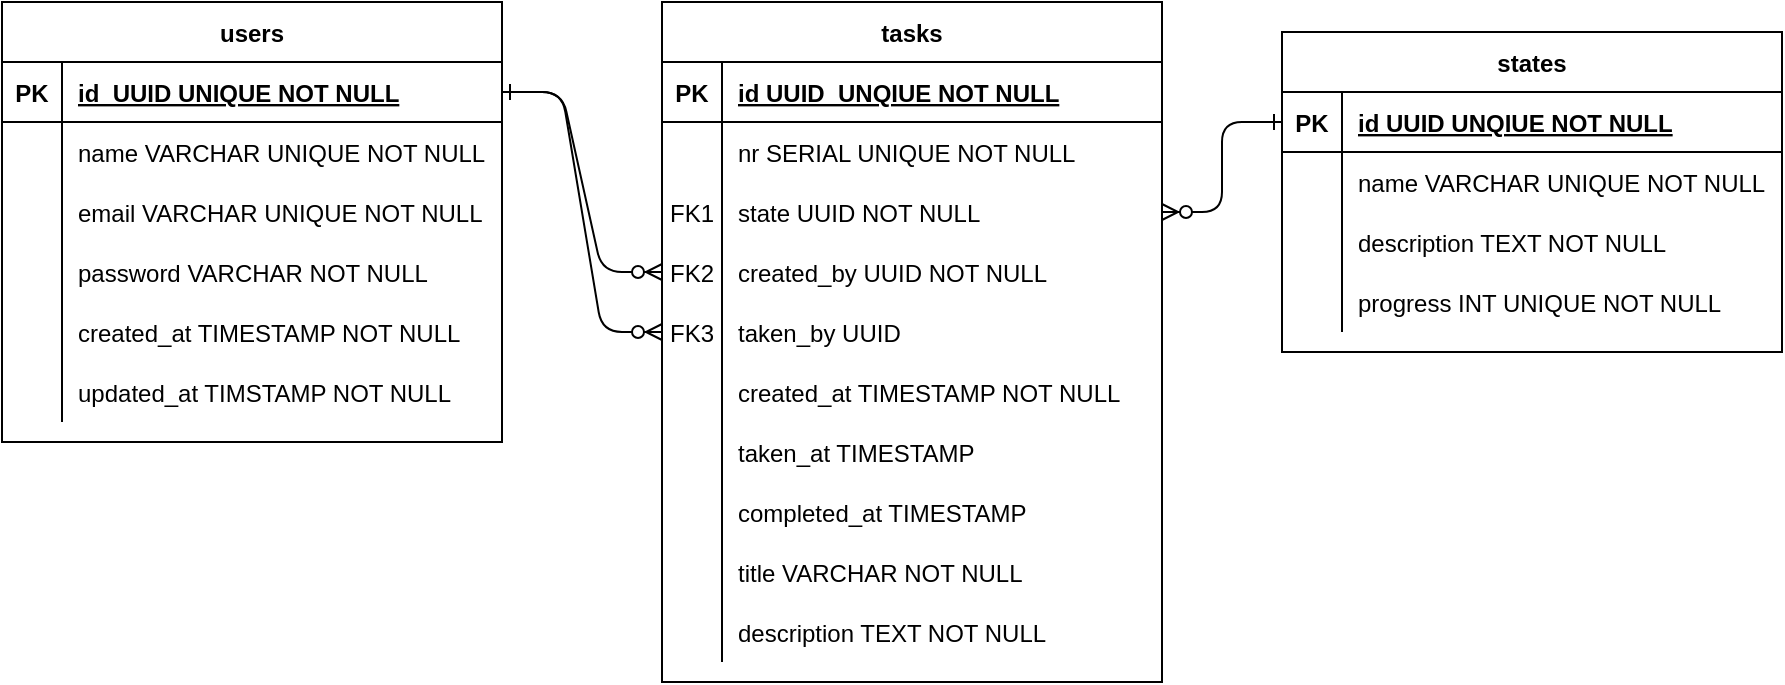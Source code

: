 <mxfile version="16.5.1" type="device"><diagram id="C5RBs43oDa-KdzZeNtuy" name="Page-1"><mxGraphModel dx="1422" dy="876" grid="1" gridSize="10" guides="1" tooltips="1" connect="1" arrows="1" fold="1" page="1" pageScale="1" pageWidth="827" pageHeight="1169" math="0" shadow="0"><root><mxCell id="WIyWlLk6GJQsqaUBKTNV-0"/><mxCell id="WIyWlLk6GJQsqaUBKTNV-1" parent="WIyWlLk6GJQsqaUBKTNV-0"/><mxCell id="Ol0mqQ1fKUnskL541NvD-22" value="" style="edgeStyle=entityRelationEdgeStyle;endArrow=ERzeroToMany;startArrow=ERone;endFill=1;startFill=0;" parent="WIyWlLk6GJQsqaUBKTNV-1" source="Ol0mqQ1fKUnskL541NvD-45" target="Ol0mqQ1fKUnskL541NvD-28" edge="1"><mxGeometry width="100" height="100" relative="1" as="geometry"><mxPoint x="280" y="800" as="sourcePoint"/><mxPoint x="380" y="700" as="targetPoint"/></mxGeometry></mxCell><mxCell id="Ol0mqQ1fKUnskL541NvD-24" value="tasks" style="shape=table;startSize=30;container=1;collapsible=1;childLayout=tableLayout;fixedRows=1;rowLines=0;fontStyle=1;align=center;resizeLast=1;" parent="WIyWlLk6GJQsqaUBKTNV-1" vertex="1"><mxGeometry x="390" y="200" width="250" height="340" as="geometry"/></mxCell><mxCell id="Ol0mqQ1fKUnskL541NvD-25" value="" style="shape=partialRectangle;collapsible=0;dropTarget=0;pointerEvents=0;fillColor=none;points=[[0,0.5],[1,0.5]];portConstraint=eastwest;top=0;left=0;right=0;bottom=1;" parent="Ol0mqQ1fKUnskL541NvD-24" vertex="1"><mxGeometry y="30" width="250" height="30" as="geometry"/></mxCell><mxCell id="Ol0mqQ1fKUnskL541NvD-26" value="PK" style="shape=partialRectangle;overflow=hidden;connectable=0;fillColor=none;top=0;left=0;bottom=0;right=0;fontStyle=1;" parent="Ol0mqQ1fKUnskL541NvD-25" vertex="1"><mxGeometry width="30" height="30" as="geometry"><mxRectangle width="30" height="30" as="alternateBounds"/></mxGeometry></mxCell><mxCell id="Ol0mqQ1fKUnskL541NvD-27" value="id UUID  UNQIUE NOT NULL " style="shape=partialRectangle;overflow=hidden;connectable=0;fillColor=none;top=0;left=0;bottom=0;right=0;align=left;spacingLeft=6;fontStyle=5;" parent="Ol0mqQ1fKUnskL541NvD-25" vertex="1"><mxGeometry x="30" width="220" height="30" as="geometry"><mxRectangle width="220" height="30" as="alternateBounds"/></mxGeometry></mxCell><mxCell id="i3hv25-xSeQtUNzR8G8K-0" style="shape=partialRectangle;collapsible=0;dropTarget=0;pointerEvents=0;fillColor=none;points=[[0,0.5],[1,0.5]];portConstraint=eastwest;top=0;left=0;right=0;bottom=0;" vertex="1" parent="Ol0mqQ1fKUnskL541NvD-24"><mxGeometry y="60" width="250" height="30" as="geometry"/></mxCell><mxCell id="i3hv25-xSeQtUNzR8G8K-1" style="shape=partialRectangle;overflow=hidden;connectable=0;fillColor=none;top=0;left=0;bottom=0;right=0;" vertex="1" parent="i3hv25-xSeQtUNzR8G8K-0"><mxGeometry width="30" height="30" as="geometry"><mxRectangle width="30" height="30" as="alternateBounds"/></mxGeometry></mxCell><mxCell id="i3hv25-xSeQtUNzR8G8K-2" value="nr SERIAL UNIQUE NOT NULL" style="shape=partialRectangle;overflow=hidden;connectable=0;fillColor=none;top=0;left=0;bottom=0;right=0;align=left;spacingLeft=6;" vertex="1" parent="i3hv25-xSeQtUNzR8G8K-0"><mxGeometry x="30" width="220" height="30" as="geometry"><mxRectangle width="220" height="30" as="alternateBounds"/></mxGeometry></mxCell><mxCell id="Ol0mqQ1fKUnskL541NvD-88" style="shape=partialRectangle;collapsible=0;dropTarget=0;pointerEvents=0;fillColor=none;points=[[0,0.5],[1,0.5]];portConstraint=eastwest;top=0;left=0;right=0;bottom=0;" parent="Ol0mqQ1fKUnskL541NvD-24" vertex="1"><mxGeometry y="90" width="250" height="30" as="geometry"/></mxCell><mxCell id="Ol0mqQ1fKUnskL541NvD-89" value="FK1" style="shape=partialRectangle;overflow=hidden;connectable=0;fillColor=none;top=0;left=0;bottom=0;right=0;" parent="Ol0mqQ1fKUnskL541NvD-88" vertex="1"><mxGeometry width="30" height="30" as="geometry"><mxRectangle width="30" height="30" as="alternateBounds"/></mxGeometry></mxCell><mxCell id="Ol0mqQ1fKUnskL541NvD-90" value="state UUID NOT NULL" style="shape=partialRectangle;overflow=hidden;connectable=0;fillColor=none;top=0;left=0;bottom=0;right=0;align=left;spacingLeft=6;" parent="Ol0mqQ1fKUnskL541NvD-88" vertex="1"><mxGeometry x="30" width="220" height="30" as="geometry"><mxRectangle width="220" height="30" as="alternateBounds"/></mxGeometry></mxCell><mxCell id="Ol0mqQ1fKUnskL541NvD-28" value="" style="shape=partialRectangle;collapsible=0;dropTarget=0;pointerEvents=0;fillColor=none;points=[[0,0.5],[1,0.5]];portConstraint=eastwest;top=0;left=0;right=0;bottom=0;" parent="Ol0mqQ1fKUnskL541NvD-24" vertex="1"><mxGeometry y="120" width="250" height="30" as="geometry"/></mxCell><mxCell id="Ol0mqQ1fKUnskL541NvD-29" value="FK2" style="shape=partialRectangle;overflow=hidden;connectable=0;fillColor=none;top=0;left=0;bottom=0;right=0;" parent="Ol0mqQ1fKUnskL541NvD-28" vertex="1"><mxGeometry width="30" height="30" as="geometry"><mxRectangle width="30" height="30" as="alternateBounds"/></mxGeometry></mxCell><mxCell id="Ol0mqQ1fKUnskL541NvD-30" value="created_by UUID NOT NULL" style="shape=partialRectangle;overflow=hidden;connectable=0;fillColor=none;top=0;left=0;bottom=0;right=0;align=left;spacingLeft=6;" parent="Ol0mqQ1fKUnskL541NvD-28" vertex="1"><mxGeometry x="30" width="220" height="30" as="geometry"><mxRectangle width="220" height="30" as="alternateBounds"/></mxGeometry></mxCell><mxCell id="Ol0mqQ1fKUnskL541NvD-31" value="" style="shape=partialRectangle;collapsible=0;dropTarget=0;pointerEvents=0;fillColor=none;points=[[0,0.5],[1,0.5]];portConstraint=eastwest;top=0;left=0;right=0;bottom=0;" parent="Ol0mqQ1fKUnskL541NvD-24" vertex="1"><mxGeometry y="150" width="250" height="30" as="geometry"/></mxCell><mxCell id="Ol0mqQ1fKUnskL541NvD-32" value="FK3" style="shape=partialRectangle;overflow=hidden;connectable=0;fillColor=none;top=0;left=0;bottom=0;right=0;" parent="Ol0mqQ1fKUnskL541NvD-31" vertex="1"><mxGeometry width="30" height="30" as="geometry"><mxRectangle width="30" height="30" as="alternateBounds"/></mxGeometry></mxCell><mxCell id="Ol0mqQ1fKUnskL541NvD-33" value="taken_by UUID" style="shape=partialRectangle;overflow=hidden;connectable=0;fillColor=none;top=0;left=0;bottom=0;right=0;align=left;spacingLeft=6;" parent="Ol0mqQ1fKUnskL541NvD-31" vertex="1"><mxGeometry x="30" width="220" height="30" as="geometry"><mxRectangle width="220" height="30" as="alternateBounds"/></mxGeometry></mxCell><mxCell id="Ol0mqQ1fKUnskL541NvD-73" style="shape=partialRectangle;collapsible=0;dropTarget=0;pointerEvents=0;fillColor=none;points=[[0,0.5],[1,0.5]];portConstraint=eastwest;top=0;left=0;right=0;bottom=0;" parent="Ol0mqQ1fKUnskL541NvD-24" vertex="1"><mxGeometry y="180" width="250" height="30" as="geometry"/></mxCell><mxCell id="Ol0mqQ1fKUnskL541NvD-74" style="shape=partialRectangle;overflow=hidden;connectable=0;fillColor=none;top=0;left=0;bottom=0;right=0;" parent="Ol0mqQ1fKUnskL541NvD-73" vertex="1"><mxGeometry width="30" height="30" as="geometry"><mxRectangle width="30" height="30" as="alternateBounds"/></mxGeometry></mxCell><mxCell id="Ol0mqQ1fKUnskL541NvD-75" value="created_at TIMESTAMP NOT NULL" style="shape=partialRectangle;overflow=hidden;connectable=0;fillColor=none;top=0;left=0;bottom=0;right=0;align=left;spacingLeft=6;" parent="Ol0mqQ1fKUnskL541NvD-73" vertex="1"><mxGeometry x="30" width="220" height="30" as="geometry"><mxRectangle width="220" height="30" as="alternateBounds"/></mxGeometry></mxCell><mxCell id="Ol0mqQ1fKUnskL541NvD-70" style="shape=partialRectangle;collapsible=0;dropTarget=0;pointerEvents=0;fillColor=none;points=[[0,0.5],[1,0.5]];portConstraint=eastwest;top=0;left=0;right=0;bottom=0;" parent="Ol0mqQ1fKUnskL541NvD-24" vertex="1"><mxGeometry y="210" width="250" height="30" as="geometry"/></mxCell><mxCell id="Ol0mqQ1fKUnskL541NvD-71" style="shape=partialRectangle;overflow=hidden;connectable=0;fillColor=none;top=0;left=0;bottom=0;right=0;" parent="Ol0mqQ1fKUnskL541NvD-70" vertex="1"><mxGeometry width="30" height="30" as="geometry"><mxRectangle width="30" height="30" as="alternateBounds"/></mxGeometry></mxCell><mxCell id="Ol0mqQ1fKUnskL541NvD-72" value="taken_at TIMESTAMP" style="shape=partialRectangle;overflow=hidden;connectable=0;fillColor=none;top=0;left=0;bottom=0;right=0;align=left;spacingLeft=6;" parent="Ol0mqQ1fKUnskL541NvD-70" vertex="1"><mxGeometry x="30" width="220" height="30" as="geometry"><mxRectangle width="220" height="30" as="alternateBounds"/></mxGeometry></mxCell><mxCell id="Ol0mqQ1fKUnskL541NvD-76" style="shape=partialRectangle;collapsible=0;dropTarget=0;pointerEvents=0;fillColor=none;points=[[0,0.5],[1,0.5]];portConstraint=eastwest;top=0;left=0;right=0;bottom=0;" parent="Ol0mqQ1fKUnskL541NvD-24" vertex="1"><mxGeometry y="240" width="250" height="30" as="geometry"/></mxCell><mxCell id="Ol0mqQ1fKUnskL541NvD-77" style="shape=partialRectangle;overflow=hidden;connectable=0;fillColor=none;top=0;left=0;bottom=0;right=0;" parent="Ol0mqQ1fKUnskL541NvD-76" vertex="1"><mxGeometry width="30" height="30" as="geometry"><mxRectangle width="30" height="30" as="alternateBounds"/></mxGeometry></mxCell><mxCell id="Ol0mqQ1fKUnskL541NvD-78" value="completed_at TIMESTAMP" style="shape=partialRectangle;overflow=hidden;connectable=0;fillColor=none;top=0;left=0;bottom=0;right=0;align=left;spacingLeft=6;" parent="Ol0mqQ1fKUnskL541NvD-76" vertex="1"><mxGeometry x="30" width="220" height="30" as="geometry"><mxRectangle width="220" height="30" as="alternateBounds"/></mxGeometry></mxCell><mxCell id="Ol0mqQ1fKUnskL541NvD-82" style="shape=partialRectangle;collapsible=0;dropTarget=0;pointerEvents=0;fillColor=none;points=[[0,0.5],[1,0.5]];portConstraint=eastwest;top=0;left=0;right=0;bottom=0;" parent="Ol0mqQ1fKUnskL541NvD-24" vertex="1"><mxGeometry y="270" width="250" height="30" as="geometry"/></mxCell><mxCell id="Ol0mqQ1fKUnskL541NvD-83" style="shape=partialRectangle;overflow=hidden;connectable=0;fillColor=none;top=0;left=0;bottom=0;right=0;" parent="Ol0mqQ1fKUnskL541NvD-82" vertex="1"><mxGeometry width="30" height="30" as="geometry"><mxRectangle width="30" height="30" as="alternateBounds"/></mxGeometry></mxCell><mxCell id="Ol0mqQ1fKUnskL541NvD-84" value="title VARCHAR NOT NULL" style="shape=partialRectangle;overflow=hidden;connectable=0;fillColor=none;top=0;left=0;bottom=0;right=0;align=left;spacingLeft=6;" parent="Ol0mqQ1fKUnskL541NvD-82" vertex="1"><mxGeometry x="30" width="220" height="30" as="geometry"><mxRectangle width="220" height="30" as="alternateBounds"/></mxGeometry></mxCell><mxCell id="Ol0mqQ1fKUnskL541NvD-85" style="shape=partialRectangle;collapsible=0;dropTarget=0;pointerEvents=0;fillColor=none;points=[[0,0.5],[1,0.5]];portConstraint=eastwest;top=0;left=0;right=0;bottom=0;" parent="Ol0mqQ1fKUnskL541NvD-24" vertex="1"><mxGeometry y="300" width="250" height="30" as="geometry"/></mxCell><mxCell id="Ol0mqQ1fKUnskL541NvD-86" style="shape=partialRectangle;overflow=hidden;connectable=0;fillColor=none;top=0;left=0;bottom=0;right=0;" parent="Ol0mqQ1fKUnskL541NvD-85" vertex="1"><mxGeometry width="30" height="30" as="geometry"><mxRectangle width="30" height="30" as="alternateBounds"/></mxGeometry></mxCell><mxCell id="Ol0mqQ1fKUnskL541NvD-87" value="description TEXT NOT NULL" style="shape=partialRectangle;overflow=hidden;connectable=0;fillColor=none;top=0;left=0;bottom=0;right=0;align=left;spacingLeft=6;" parent="Ol0mqQ1fKUnskL541NvD-85" vertex="1"><mxGeometry x="30" width="220" height="30" as="geometry"><mxRectangle width="220" height="30" as="alternateBounds"/></mxGeometry></mxCell><mxCell id="Ol0mqQ1fKUnskL541NvD-34" value="states" style="shape=table;startSize=30;container=1;collapsible=1;childLayout=tableLayout;fixedRows=1;rowLines=0;fontStyle=1;align=center;resizeLast=1;" parent="WIyWlLk6GJQsqaUBKTNV-1" vertex="1"><mxGeometry x="700" y="215" width="250" height="160" as="geometry"/></mxCell><mxCell id="Ol0mqQ1fKUnskL541NvD-35" value="" style="shape=partialRectangle;collapsible=0;dropTarget=0;pointerEvents=0;fillColor=none;points=[[0,0.5],[1,0.5]];portConstraint=eastwest;top=0;left=0;right=0;bottom=1;" parent="Ol0mqQ1fKUnskL541NvD-34" vertex="1"><mxGeometry y="30" width="250" height="30" as="geometry"/></mxCell><mxCell id="Ol0mqQ1fKUnskL541NvD-36" value="PK" style="shape=partialRectangle;overflow=hidden;connectable=0;fillColor=none;top=0;left=0;bottom=0;right=0;fontStyle=1;" parent="Ol0mqQ1fKUnskL541NvD-35" vertex="1"><mxGeometry width="30" height="30" as="geometry"><mxRectangle width="30" height="30" as="alternateBounds"/></mxGeometry></mxCell><mxCell id="Ol0mqQ1fKUnskL541NvD-37" value="id UUID UNQIUE NOT NULL " style="shape=partialRectangle;overflow=hidden;connectable=0;fillColor=none;top=0;left=0;bottom=0;right=0;align=left;spacingLeft=6;fontStyle=5;" parent="Ol0mqQ1fKUnskL541NvD-35" vertex="1"><mxGeometry x="30" width="220" height="30" as="geometry"><mxRectangle width="220" height="30" as="alternateBounds"/></mxGeometry></mxCell><mxCell id="Ol0mqQ1fKUnskL541NvD-38" value="" style="shape=partialRectangle;collapsible=0;dropTarget=0;pointerEvents=0;fillColor=none;points=[[0,0.5],[1,0.5]];portConstraint=eastwest;top=0;left=0;right=0;bottom=0;" parent="Ol0mqQ1fKUnskL541NvD-34" vertex="1"><mxGeometry y="60" width="250" height="30" as="geometry"/></mxCell><mxCell id="Ol0mqQ1fKUnskL541NvD-39" value="" style="shape=partialRectangle;overflow=hidden;connectable=0;fillColor=none;top=0;left=0;bottom=0;right=0;" parent="Ol0mqQ1fKUnskL541NvD-38" vertex="1"><mxGeometry width="30" height="30" as="geometry"><mxRectangle width="30" height="30" as="alternateBounds"/></mxGeometry></mxCell><mxCell id="Ol0mqQ1fKUnskL541NvD-40" value="name VARCHAR UNIQUE NOT NULL" style="shape=partialRectangle;overflow=hidden;connectable=0;fillColor=none;top=0;left=0;bottom=0;right=0;align=left;spacingLeft=6;" parent="Ol0mqQ1fKUnskL541NvD-38" vertex="1"><mxGeometry x="30" width="220" height="30" as="geometry"><mxRectangle width="220" height="30" as="alternateBounds"/></mxGeometry></mxCell><mxCell id="Ol0mqQ1fKUnskL541NvD-41" value="" style="shape=partialRectangle;collapsible=0;dropTarget=0;pointerEvents=0;fillColor=none;points=[[0,0.5],[1,0.5]];portConstraint=eastwest;top=0;left=0;right=0;bottom=0;" parent="Ol0mqQ1fKUnskL541NvD-34" vertex="1"><mxGeometry y="90" width="250" height="30" as="geometry"/></mxCell><mxCell id="Ol0mqQ1fKUnskL541NvD-42" value="" style="shape=partialRectangle;overflow=hidden;connectable=0;fillColor=none;top=0;left=0;bottom=0;right=0;" parent="Ol0mqQ1fKUnskL541NvD-41" vertex="1"><mxGeometry width="30" height="30" as="geometry"><mxRectangle width="30" height="30" as="alternateBounds"/></mxGeometry></mxCell><mxCell id="Ol0mqQ1fKUnskL541NvD-43" value="description TEXT NOT NULL" style="shape=partialRectangle;overflow=hidden;connectable=0;fillColor=none;top=0;left=0;bottom=0;right=0;align=left;spacingLeft=6;" parent="Ol0mqQ1fKUnskL541NvD-41" vertex="1"><mxGeometry x="30" width="220" height="30" as="geometry"><mxRectangle width="220" height="30" as="alternateBounds"/></mxGeometry></mxCell><mxCell id="Ol0mqQ1fKUnskL541NvD-91" style="shape=partialRectangle;collapsible=0;dropTarget=0;pointerEvents=0;fillColor=none;points=[[0,0.5],[1,0.5]];portConstraint=eastwest;top=0;left=0;right=0;bottom=0;" parent="Ol0mqQ1fKUnskL541NvD-34" vertex="1"><mxGeometry y="120" width="250" height="30" as="geometry"/></mxCell><mxCell id="Ol0mqQ1fKUnskL541NvD-92" style="shape=partialRectangle;overflow=hidden;connectable=0;fillColor=none;top=0;left=0;bottom=0;right=0;" parent="Ol0mqQ1fKUnskL541NvD-91" vertex="1"><mxGeometry width="30" height="30" as="geometry"><mxRectangle width="30" height="30" as="alternateBounds"/></mxGeometry></mxCell><mxCell id="Ol0mqQ1fKUnskL541NvD-93" value="progress INT UNIQUE NOT NULL" style="shape=partialRectangle;overflow=hidden;connectable=0;fillColor=none;top=0;left=0;bottom=0;right=0;align=left;spacingLeft=6;" parent="Ol0mqQ1fKUnskL541NvD-91" vertex="1"><mxGeometry x="30" width="220" height="30" as="geometry"><mxRectangle width="220" height="30" as="alternateBounds"/></mxGeometry></mxCell><mxCell id="Ol0mqQ1fKUnskL541NvD-44" value="users" style="shape=table;startSize=30;container=1;collapsible=1;childLayout=tableLayout;fixedRows=1;rowLines=0;fontStyle=1;align=center;resizeLast=1;" parent="WIyWlLk6GJQsqaUBKTNV-1" vertex="1"><mxGeometry x="60" y="200" width="250" height="220" as="geometry"/></mxCell><mxCell id="Ol0mqQ1fKUnskL541NvD-45" value="" style="shape=partialRectangle;collapsible=0;dropTarget=0;pointerEvents=0;fillColor=none;points=[[0,0.5],[1,0.5]];portConstraint=eastwest;top=0;left=0;right=0;bottom=1;" parent="Ol0mqQ1fKUnskL541NvD-44" vertex="1"><mxGeometry y="30" width="250" height="30" as="geometry"/></mxCell><mxCell id="Ol0mqQ1fKUnskL541NvD-46" value="PK" style="shape=partialRectangle;overflow=hidden;connectable=0;fillColor=none;top=0;left=0;bottom=0;right=0;fontStyle=1;" parent="Ol0mqQ1fKUnskL541NvD-45" vertex="1"><mxGeometry width="30" height="30" as="geometry"><mxRectangle width="30" height="30" as="alternateBounds"/></mxGeometry></mxCell><mxCell id="Ol0mqQ1fKUnskL541NvD-47" value="id  UUID UNIQUE NOT NULL " style="shape=partialRectangle;overflow=hidden;connectable=0;fillColor=none;top=0;left=0;bottom=0;right=0;align=left;spacingLeft=6;fontStyle=5;" parent="Ol0mqQ1fKUnskL541NvD-45" vertex="1"><mxGeometry x="30" width="220" height="30" as="geometry"><mxRectangle width="220" height="30" as="alternateBounds"/></mxGeometry></mxCell><mxCell id="Ol0mqQ1fKUnskL541NvD-48" value="" style="shape=partialRectangle;collapsible=0;dropTarget=0;pointerEvents=0;fillColor=none;points=[[0,0.5],[1,0.5]];portConstraint=eastwest;top=0;left=0;right=0;bottom=0;" parent="Ol0mqQ1fKUnskL541NvD-44" vertex="1"><mxGeometry y="60" width="250" height="30" as="geometry"/></mxCell><mxCell id="Ol0mqQ1fKUnskL541NvD-49" value="" style="shape=partialRectangle;overflow=hidden;connectable=0;fillColor=none;top=0;left=0;bottom=0;right=0;" parent="Ol0mqQ1fKUnskL541NvD-48" vertex="1"><mxGeometry width="30" height="30" as="geometry"><mxRectangle width="30" height="30" as="alternateBounds"/></mxGeometry></mxCell><mxCell id="Ol0mqQ1fKUnskL541NvD-50" value="name VARCHAR UNIQUE NOT NULL" style="shape=partialRectangle;overflow=hidden;connectable=0;fillColor=none;top=0;left=0;bottom=0;right=0;align=left;spacingLeft=6;" parent="Ol0mqQ1fKUnskL541NvD-48" vertex="1"><mxGeometry x="30" width="220" height="30" as="geometry"><mxRectangle width="220" height="30" as="alternateBounds"/></mxGeometry></mxCell><mxCell id="Ol0mqQ1fKUnskL541NvD-51" style="shape=partialRectangle;collapsible=0;dropTarget=0;pointerEvents=0;fillColor=none;points=[[0,0.5],[1,0.5]];portConstraint=eastwest;top=0;left=0;right=0;bottom=0;" parent="Ol0mqQ1fKUnskL541NvD-44" vertex="1"><mxGeometry y="90" width="250" height="30" as="geometry"/></mxCell><mxCell id="Ol0mqQ1fKUnskL541NvD-52" style="shape=partialRectangle;overflow=hidden;connectable=0;fillColor=none;top=0;left=0;bottom=0;right=0;" parent="Ol0mqQ1fKUnskL541NvD-51" vertex="1"><mxGeometry width="30" height="30" as="geometry"><mxRectangle width="30" height="30" as="alternateBounds"/></mxGeometry></mxCell><mxCell id="Ol0mqQ1fKUnskL541NvD-53" value="email VARCHAR UNIQUE NOT NULL" style="shape=partialRectangle;overflow=hidden;connectable=0;fillColor=none;top=0;left=0;bottom=0;right=0;align=left;spacingLeft=6;" parent="Ol0mqQ1fKUnskL541NvD-51" vertex="1"><mxGeometry x="30" width="220" height="30" as="geometry"><mxRectangle width="220" height="30" as="alternateBounds"/></mxGeometry></mxCell><mxCell id="Ol0mqQ1fKUnskL541NvD-54" style="shape=partialRectangle;collapsible=0;dropTarget=0;pointerEvents=0;fillColor=none;points=[[0,0.5],[1,0.5]];portConstraint=eastwest;top=0;left=0;right=0;bottom=0;" parent="Ol0mqQ1fKUnskL541NvD-44" vertex="1"><mxGeometry y="120" width="250" height="30" as="geometry"/></mxCell><mxCell id="Ol0mqQ1fKUnskL541NvD-55" style="shape=partialRectangle;overflow=hidden;connectable=0;fillColor=none;top=0;left=0;bottom=0;right=0;" parent="Ol0mqQ1fKUnskL541NvD-54" vertex="1"><mxGeometry width="30" height="30" as="geometry"><mxRectangle width="30" height="30" as="alternateBounds"/></mxGeometry></mxCell><mxCell id="Ol0mqQ1fKUnskL541NvD-56" value="password VARCHAR NOT NULL" style="shape=partialRectangle;overflow=hidden;connectable=0;fillColor=none;top=0;left=0;bottom=0;right=0;align=left;spacingLeft=6;" parent="Ol0mqQ1fKUnskL541NvD-54" vertex="1"><mxGeometry x="30" width="220" height="30" as="geometry"><mxRectangle width="220" height="30" as="alternateBounds"/></mxGeometry></mxCell><mxCell id="Ol0mqQ1fKUnskL541NvD-57" style="shape=partialRectangle;collapsible=0;dropTarget=0;pointerEvents=0;fillColor=none;points=[[0,0.5],[1,0.5]];portConstraint=eastwest;top=0;left=0;right=0;bottom=0;" parent="Ol0mqQ1fKUnskL541NvD-44" vertex="1"><mxGeometry y="150" width="250" height="30" as="geometry"/></mxCell><mxCell id="Ol0mqQ1fKUnskL541NvD-58" style="shape=partialRectangle;overflow=hidden;connectable=0;fillColor=none;top=0;left=0;bottom=0;right=0;" parent="Ol0mqQ1fKUnskL541NvD-57" vertex="1"><mxGeometry width="30" height="30" as="geometry"><mxRectangle width="30" height="30" as="alternateBounds"/></mxGeometry></mxCell><mxCell id="Ol0mqQ1fKUnskL541NvD-59" value="created_at TIMESTAMP NOT NULL" style="shape=partialRectangle;overflow=hidden;connectable=0;fillColor=none;top=0;left=0;bottom=0;right=0;align=left;spacingLeft=6;" parent="Ol0mqQ1fKUnskL541NvD-57" vertex="1"><mxGeometry x="30" width="220" height="30" as="geometry"><mxRectangle width="220" height="30" as="alternateBounds"/></mxGeometry></mxCell><mxCell id="Ol0mqQ1fKUnskL541NvD-60" style="shape=partialRectangle;collapsible=0;dropTarget=0;pointerEvents=0;fillColor=none;points=[[0,0.5],[1,0.5]];portConstraint=eastwest;top=0;left=0;right=0;bottom=0;" parent="Ol0mqQ1fKUnskL541NvD-44" vertex="1"><mxGeometry y="180" width="250" height="30" as="geometry"/></mxCell><mxCell id="Ol0mqQ1fKUnskL541NvD-61" style="shape=partialRectangle;overflow=hidden;connectable=0;fillColor=none;top=0;left=0;bottom=0;right=0;" parent="Ol0mqQ1fKUnskL541NvD-60" vertex="1"><mxGeometry width="30" height="30" as="geometry"><mxRectangle width="30" height="30" as="alternateBounds"/></mxGeometry></mxCell><mxCell id="Ol0mqQ1fKUnskL541NvD-62" value="updated_at TIMSTAMP NOT NULL" style="shape=partialRectangle;overflow=hidden;connectable=0;fillColor=none;top=0;left=0;bottom=0;right=0;align=left;spacingLeft=6;" parent="Ol0mqQ1fKUnskL541NvD-60" vertex="1"><mxGeometry x="30" width="220" height="30" as="geometry"><mxRectangle width="220" height="30" as="alternateBounds"/></mxGeometry></mxCell><mxCell id="Ol0mqQ1fKUnskL541NvD-69" value="" style="edgeStyle=entityRelationEdgeStyle;endArrow=ERzeroToMany;startArrow=ERone;endFill=1;startFill=0;exitX=1;exitY=0.5;exitDx=0;exitDy=0;entryX=0;entryY=0.5;entryDx=0;entryDy=0;" parent="WIyWlLk6GJQsqaUBKTNV-1" source="Ol0mqQ1fKUnskL541NvD-45" target="Ol0mqQ1fKUnskL541NvD-31" edge="1"><mxGeometry width="100" height="100" relative="1" as="geometry"><mxPoint x="320" y="255" as="sourcePoint"/><mxPoint x="400" y="285" as="targetPoint"/></mxGeometry></mxCell><mxCell id="Ol0mqQ1fKUnskL541NvD-94" value="" style="edgeStyle=entityRelationEdgeStyle;endArrow=ERzeroToMany;startArrow=ERone;endFill=1;startFill=0;exitX=0;exitY=0.5;exitDx=0;exitDy=0;entryX=1;entryY=0.5;entryDx=0;entryDy=0;" parent="WIyWlLk6GJQsqaUBKTNV-1" source="Ol0mqQ1fKUnskL541NvD-35" target="Ol0mqQ1fKUnskL541NvD-88" edge="1"><mxGeometry width="100" height="100" relative="1" as="geometry"><mxPoint x="770" y="255" as="sourcePoint"/><mxPoint x="850" y="345" as="targetPoint"/></mxGeometry></mxCell></root></mxGraphModel></diagram></mxfile>